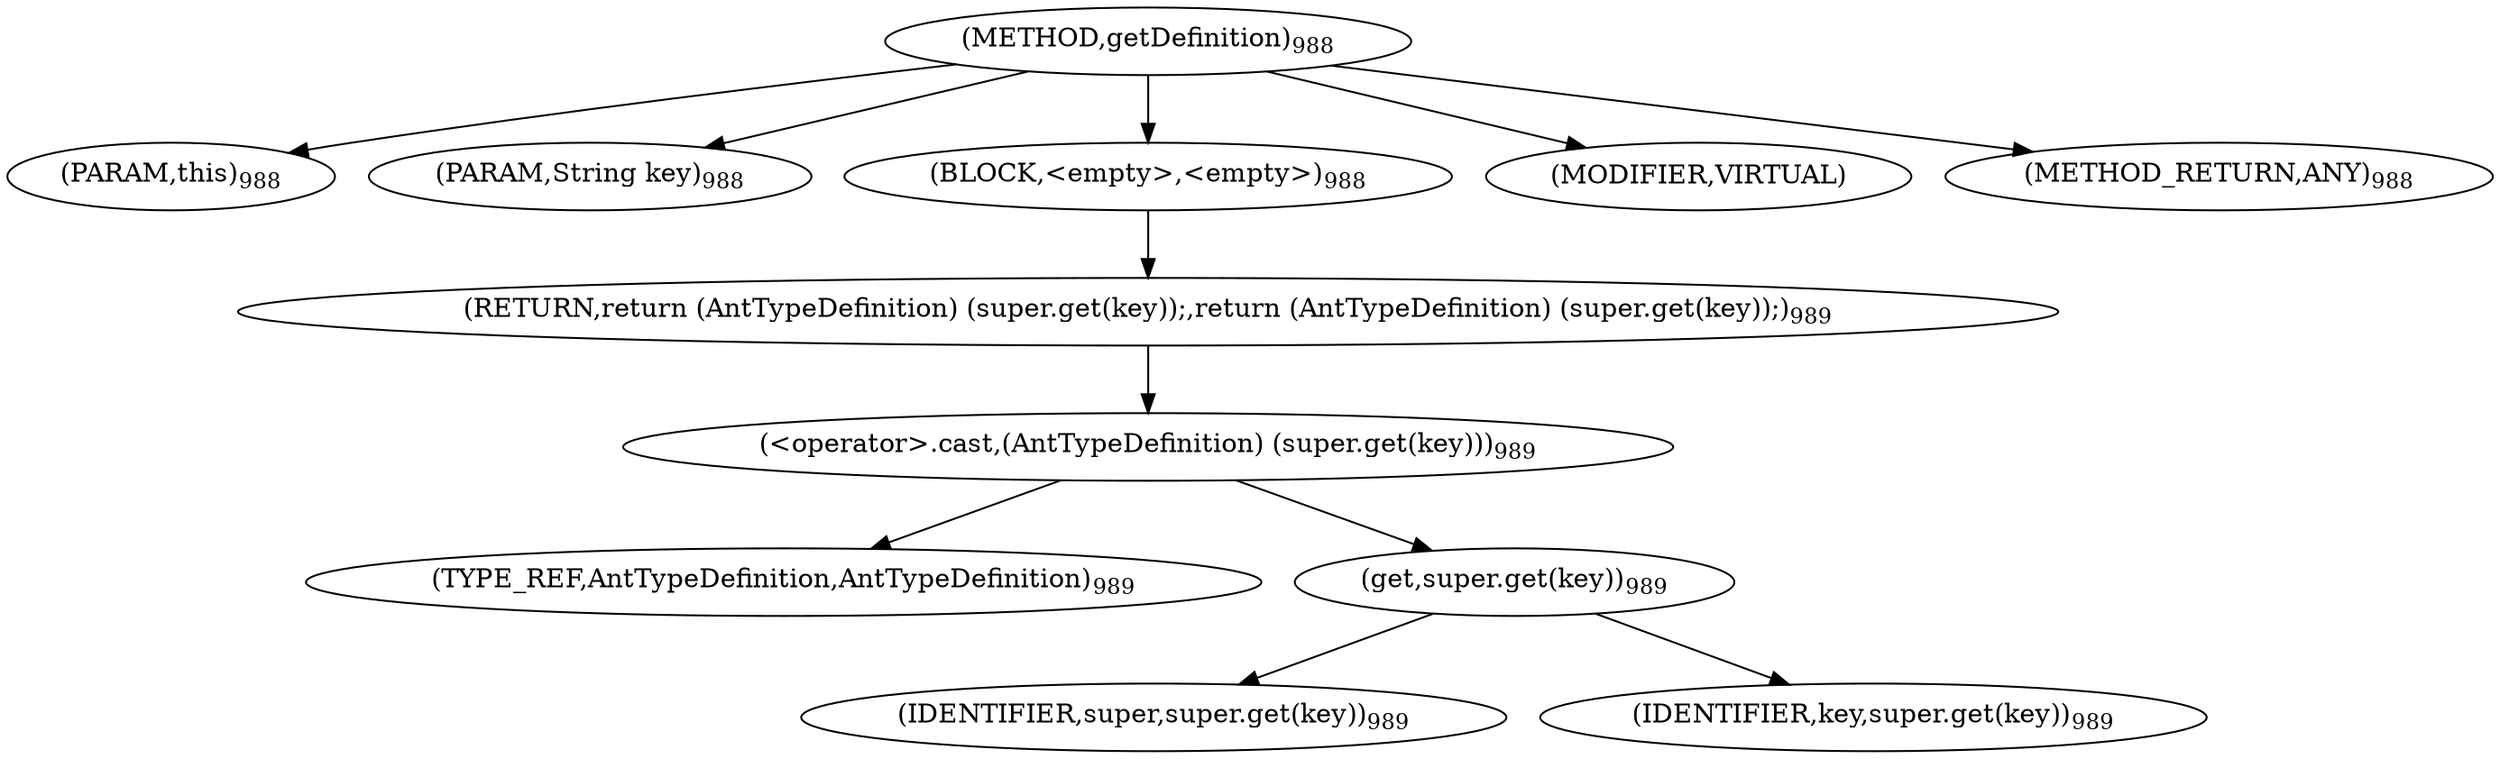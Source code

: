 digraph "getDefinition" {  
"2266" [label = <(METHOD,getDefinition)<SUB>988</SUB>> ]
"2267" [label = <(PARAM,this)<SUB>988</SUB>> ]
"2268" [label = <(PARAM,String key)<SUB>988</SUB>> ]
"2269" [label = <(BLOCK,&lt;empty&gt;,&lt;empty&gt;)<SUB>988</SUB>> ]
"2270" [label = <(RETURN,return (AntTypeDefinition) (super.get(key));,return (AntTypeDefinition) (super.get(key));)<SUB>989</SUB>> ]
"2271" [label = <(&lt;operator&gt;.cast,(AntTypeDefinition) (super.get(key)))<SUB>989</SUB>> ]
"2272" [label = <(TYPE_REF,AntTypeDefinition,AntTypeDefinition)<SUB>989</SUB>> ]
"2273" [label = <(get,super.get(key))<SUB>989</SUB>> ]
"2274" [label = <(IDENTIFIER,super,super.get(key))<SUB>989</SUB>> ]
"2275" [label = <(IDENTIFIER,key,super.get(key))<SUB>989</SUB>> ]
"2276" [label = <(MODIFIER,VIRTUAL)> ]
"2277" [label = <(METHOD_RETURN,ANY)<SUB>988</SUB>> ]
  "2266" -> "2267" 
  "2266" -> "2268" 
  "2266" -> "2269" 
  "2266" -> "2276" 
  "2266" -> "2277" 
  "2269" -> "2270" 
  "2270" -> "2271" 
  "2271" -> "2272" 
  "2271" -> "2273" 
  "2273" -> "2274" 
  "2273" -> "2275" 
}
